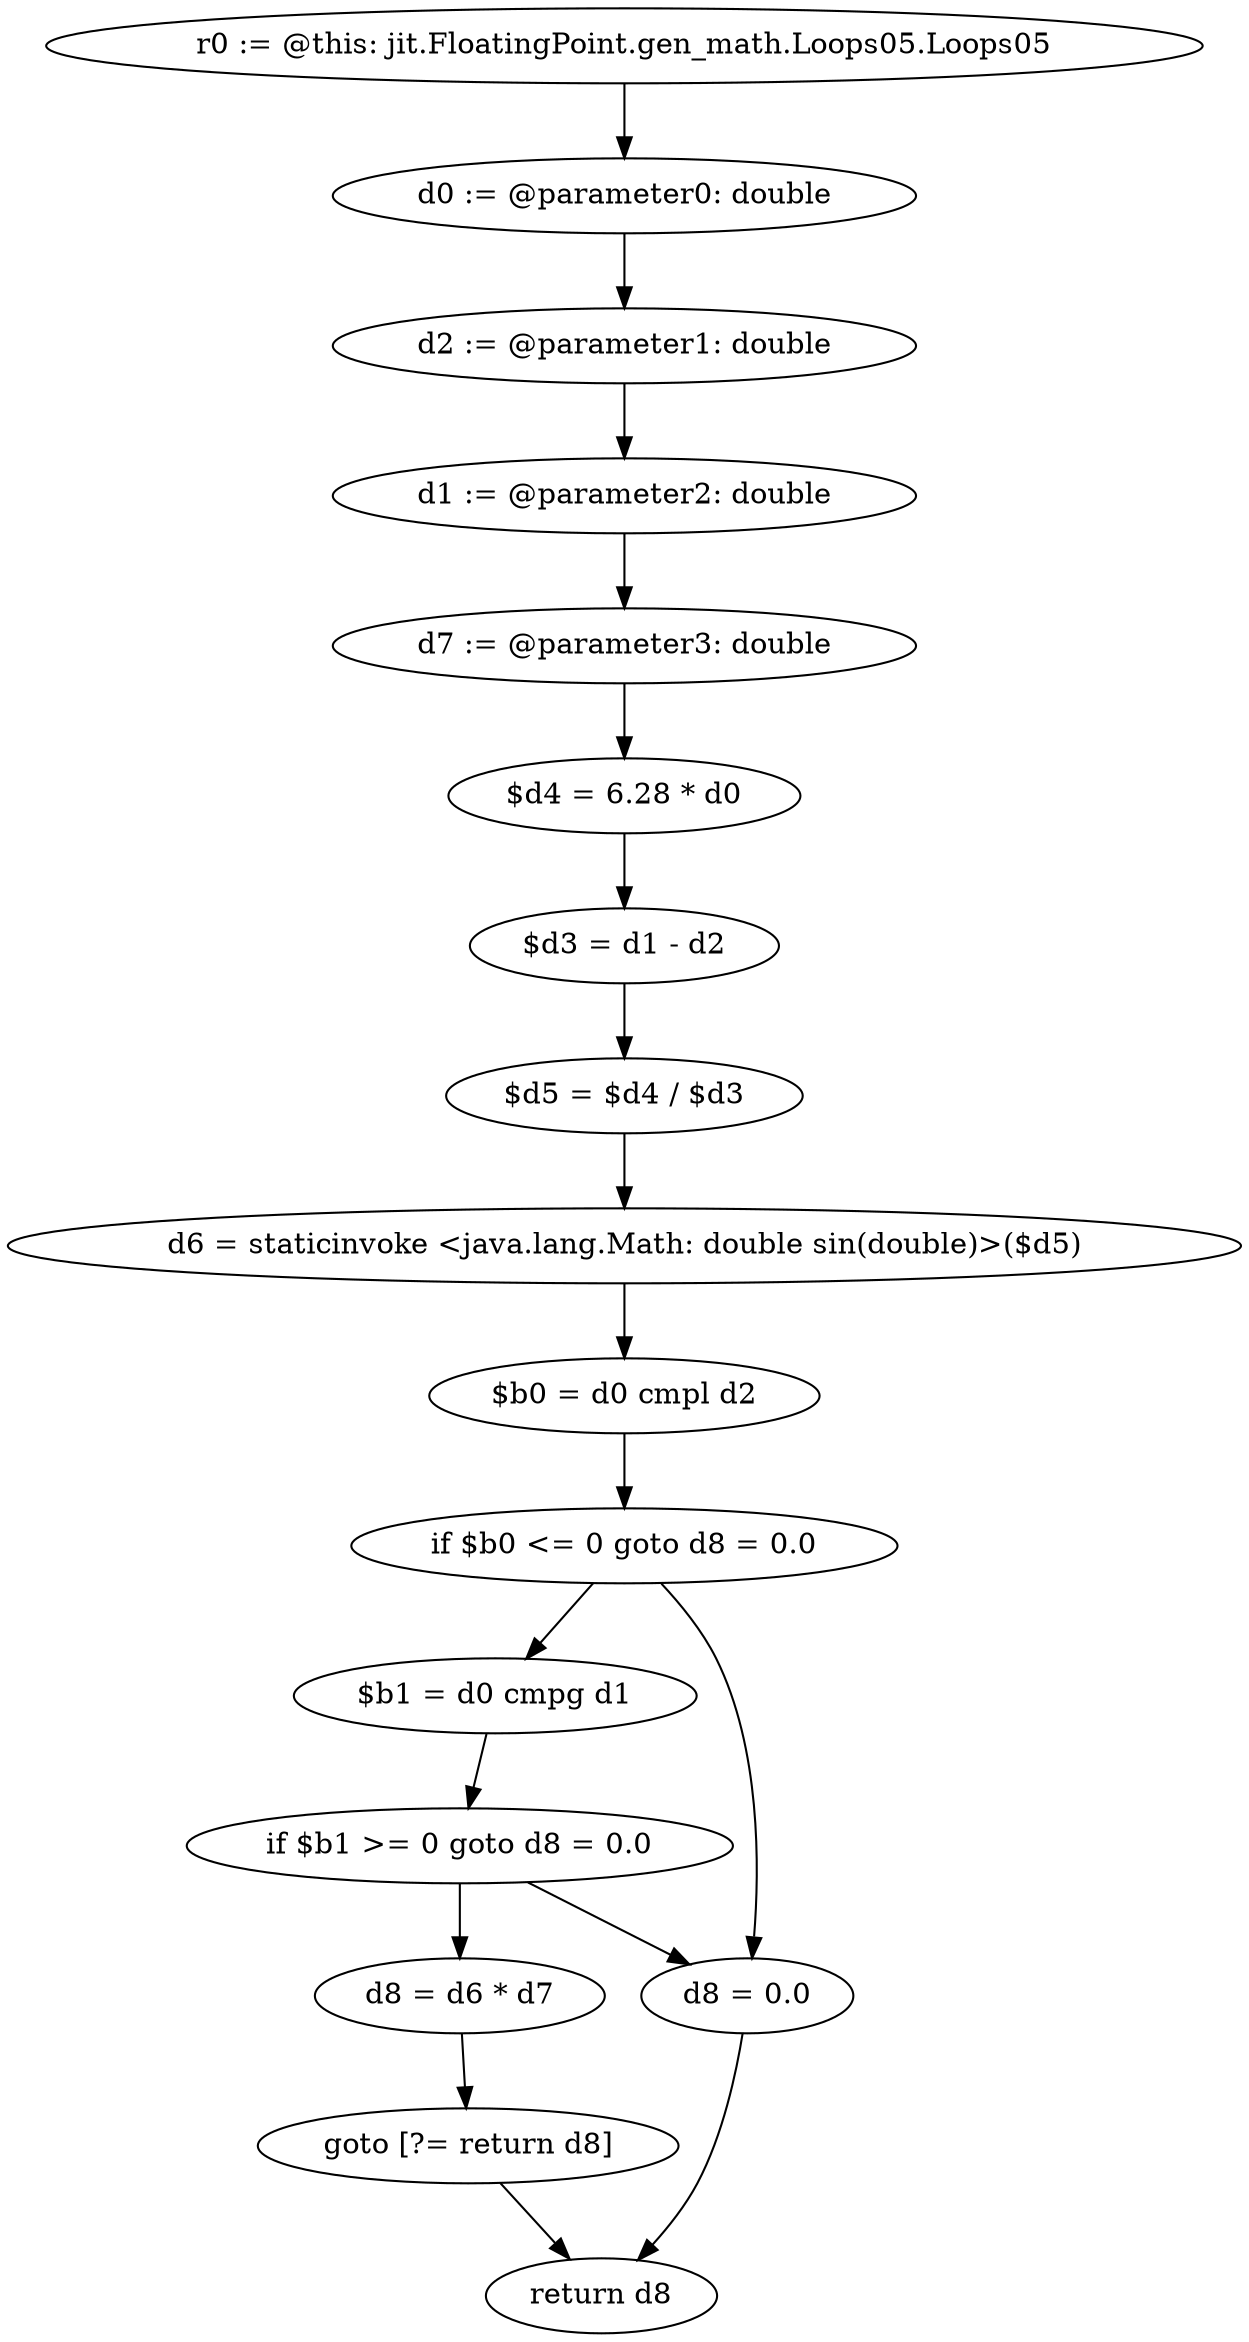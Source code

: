 digraph "unitGraph" {
    "r0 := @this: jit.FloatingPoint.gen_math.Loops05.Loops05"
    "d0 := @parameter0: double"
    "d2 := @parameter1: double"
    "d1 := @parameter2: double"
    "d7 := @parameter3: double"
    "$d4 = 6.28 * d0"
    "$d3 = d1 - d2"
    "$d5 = $d4 / $d3"
    "d6 = staticinvoke <java.lang.Math: double sin(double)>($d5)"
    "$b0 = d0 cmpl d2"
    "if $b0 <= 0 goto d8 = 0.0"
    "$b1 = d0 cmpg d1"
    "if $b1 >= 0 goto d8 = 0.0"
    "d8 = d6 * d7"
    "goto [?= return d8]"
    "d8 = 0.0"
    "return d8"
    "r0 := @this: jit.FloatingPoint.gen_math.Loops05.Loops05"->"d0 := @parameter0: double";
    "d0 := @parameter0: double"->"d2 := @parameter1: double";
    "d2 := @parameter1: double"->"d1 := @parameter2: double";
    "d1 := @parameter2: double"->"d7 := @parameter3: double";
    "d7 := @parameter3: double"->"$d4 = 6.28 * d0";
    "$d4 = 6.28 * d0"->"$d3 = d1 - d2";
    "$d3 = d1 - d2"->"$d5 = $d4 / $d3";
    "$d5 = $d4 / $d3"->"d6 = staticinvoke <java.lang.Math: double sin(double)>($d5)";
    "d6 = staticinvoke <java.lang.Math: double sin(double)>($d5)"->"$b0 = d0 cmpl d2";
    "$b0 = d0 cmpl d2"->"if $b0 <= 0 goto d8 = 0.0";
    "if $b0 <= 0 goto d8 = 0.0"->"$b1 = d0 cmpg d1";
    "if $b0 <= 0 goto d8 = 0.0"->"d8 = 0.0";
    "$b1 = d0 cmpg d1"->"if $b1 >= 0 goto d8 = 0.0";
    "if $b1 >= 0 goto d8 = 0.0"->"d8 = d6 * d7";
    "if $b1 >= 0 goto d8 = 0.0"->"d8 = 0.0";
    "d8 = d6 * d7"->"goto [?= return d8]";
    "goto [?= return d8]"->"return d8";
    "d8 = 0.0"->"return d8";
}
